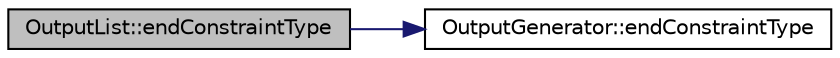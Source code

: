 digraph "OutputList::endConstraintType"
{
 // LATEX_PDF_SIZE
  edge [fontname="Helvetica",fontsize="10",labelfontname="Helvetica",labelfontsize="10"];
  node [fontname="Helvetica",fontsize="10",shape=record];
  rankdir="LR";
  Node1 [label="OutputList::endConstraintType",height=0.2,width=0.4,color="black", fillcolor="grey75", style="filled", fontcolor="black",tooltip=" "];
  Node1 -> Node2 [color="midnightblue",fontsize="10",style="solid",fontname="Helvetica"];
  Node2 [label="OutputGenerator::endConstraintType",height=0.2,width=0.4,color="black", fillcolor="white", style="filled",URL="$classOutputGenerator.html#a7abed59bb311949ab7cae21a009485cf",tooltip=" "];
}

